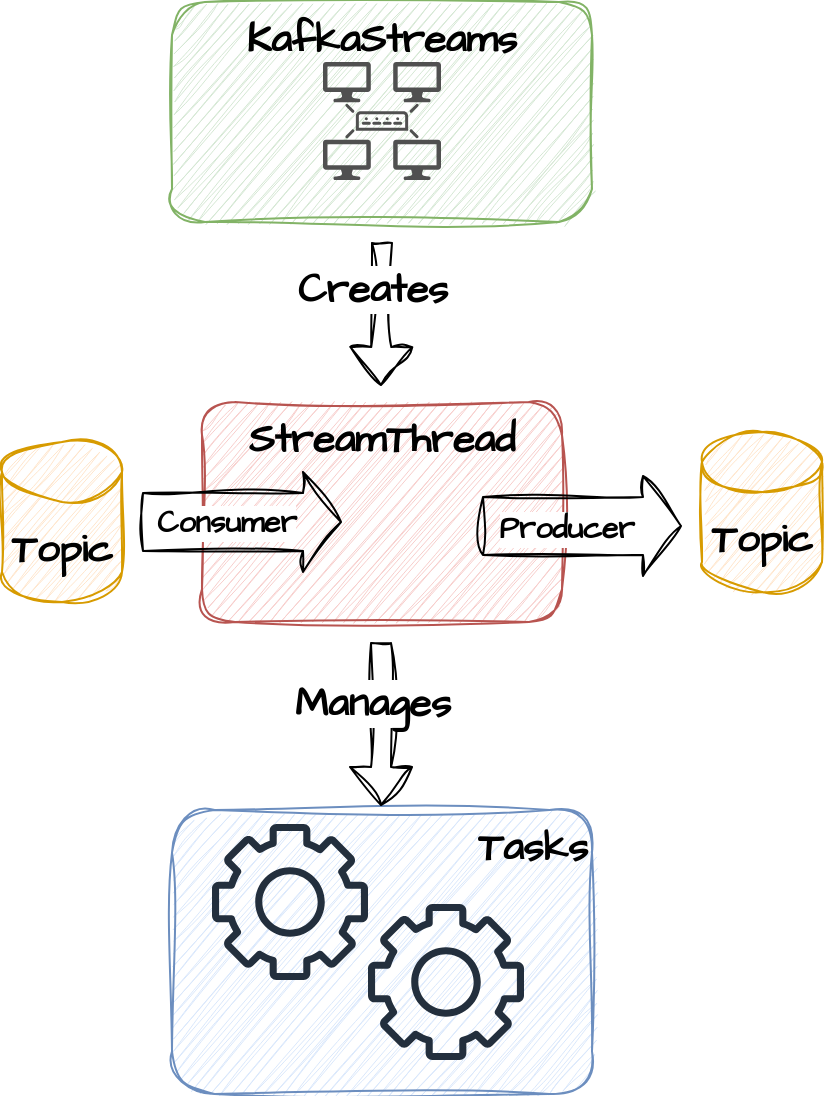 <mxfile version="22.0.0" type="device">
  <diagram name="Page-1" id="b9NOxdakHKsppAPiE1f3">
    <mxGraphModel dx="1036" dy="605" grid="1" gridSize="10" guides="1" tooltips="1" connect="1" arrows="1" fold="1" page="1" pageScale="1" pageWidth="827" pageHeight="1169" math="0" shadow="0">
      <root>
        <mxCell id="0" />
        <mxCell id="1" parent="0" />
        <mxCell id="u__hq0d7z-gT5-QNIjP9-28" value="&lt;b&gt;Tasks&lt;/b&gt;" style="rounded=1;whiteSpace=wrap;html=1;sketch=1;hachureGap=4;jiggle=2;curveFitting=1;fontFamily=Architects Daughter;fontSource=https%3A%2F%2Ffonts.googleapis.com%2Fcss%3Ffamily%3DArchitects%2BDaughter;fontSize=20;verticalAlign=top;align=right;fillColor=#dae8fc;strokeColor=#6c8ebf;" vertex="1" parent="1">
          <mxGeometry x="355" y="514" width="210" height="142" as="geometry" />
        </mxCell>
        <mxCell id="u__hq0d7z-gT5-QNIjP9-1" value="StreamThread" style="rounded=1;whiteSpace=wrap;html=1;sketch=1;hachureGap=4;jiggle=2;curveFitting=1;fontFamily=Architects Daughter;fontSource=https%3A%2F%2Ffonts.googleapis.com%2Fcss%3Ffamily%3DArchitects%2BDaughter;fontSize=20;fontStyle=1;verticalAlign=top;fillColor=#f8cecc;strokeColor=#b85450;" vertex="1" parent="1">
          <mxGeometry x="370" y="310" width="180" height="110" as="geometry" />
        </mxCell>
        <mxCell id="u__hq0d7z-gT5-QNIjP9-2" value="KafkaStreams" style="rounded=1;whiteSpace=wrap;html=1;sketch=1;hachureGap=4;jiggle=2;curveFitting=1;fontFamily=Architects Daughter;fontSource=https%3A%2F%2Ffonts.googleapis.com%2Fcss%3Ffamily%3DArchitects%2BDaughter;fontSize=20;fontStyle=1;verticalAlign=top;fillColor=#d5e8d4;strokeColor=#82b366;" vertex="1" parent="1">
          <mxGeometry x="355" y="110" width="210" height="110" as="geometry" />
        </mxCell>
        <mxCell id="u__hq0d7z-gT5-QNIjP9-7" value="Topic" style="shape=cylinder3;whiteSpace=wrap;html=1;boundedLbl=1;backgroundOutline=1;size=15;sketch=1;hachureGap=4;jiggle=2;curveFitting=1;fontFamily=Architects Daughter;fontSource=https%3A%2F%2Ffonts.googleapis.com%2Fcss%3Ffamily%3DArchitects%2BDaughter;fontSize=20;fontStyle=1;fillColor=#ffe6cc;strokeColor=#d79b00;" vertex="1" parent="1">
          <mxGeometry x="270" y="330" width="60" height="80" as="geometry" />
        </mxCell>
        <mxCell id="u__hq0d7z-gT5-QNIjP9-8" value="Topic" style="shape=cylinder3;whiteSpace=wrap;html=1;boundedLbl=1;backgroundOutline=1;size=15;sketch=1;hachureGap=4;jiggle=2;curveFitting=1;fontFamily=Architects Daughter;fontSource=https%3A%2F%2Ffonts.googleapis.com%2Fcss%3Ffamily%3DArchitects%2BDaughter;fontSize=20;fontStyle=1;fillColor=#ffe6cc;strokeColor=#d79b00;" vertex="1" parent="1">
          <mxGeometry x="620" y="325" width="60" height="80" as="geometry" />
        </mxCell>
        <mxCell id="u__hq0d7z-gT5-QNIjP9-13" value="" style="shape=flexArrow;endArrow=classic;html=1;rounded=0;sketch=1;hachureGap=4;jiggle=2;curveFitting=1;fontFamily=Architects Daughter;fontSource=https%3A%2F%2Ffonts.googleapis.com%2Fcss%3Ffamily%3DArchitects%2BDaughter;fontSize=16;width=29;" edge="1" parent="1">
          <mxGeometry width="50" height="50" relative="1" as="geometry">
            <mxPoint x="340" y="370" as="sourcePoint" />
            <mxPoint x="440" y="370" as="targetPoint" />
          </mxGeometry>
        </mxCell>
        <mxCell id="u__hq0d7z-gT5-QNIjP9-15" value="Consumer" style="edgeLabel;html=1;align=center;verticalAlign=middle;resizable=0;points=[];fontSize=15;fontFamily=Architects Daughter;fontStyle=1" vertex="1" connectable="0" parent="u__hq0d7z-gT5-QNIjP9-13">
          <mxGeometry x="-0.16" relative="1" as="geometry">
            <mxPoint as="offset" />
          </mxGeometry>
        </mxCell>
        <mxCell id="u__hq0d7z-gT5-QNIjP9-17" value="" style="shape=flexArrow;endArrow=classic;html=1;rounded=0;sketch=1;hachureGap=4;jiggle=2;curveFitting=1;fontFamily=Architects Daughter;fontSource=https%3A%2F%2Ffonts.googleapis.com%2Fcss%3Ffamily%3DArchitects%2BDaughter;fontSize=16;width=29;" edge="1" parent="1">
          <mxGeometry width="50" height="50" relative="1" as="geometry">
            <mxPoint x="510" y="372" as="sourcePoint" />
            <mxPoint x="610" y="372" as="targetPoint" />
          </mxGeometry>
        </mxCell>
        <mxCell id="u__hq0d7z-gT5-QNIjP9-18" value="Producer" style="edgeLabel;html=1;align=center;verticalAlign=middle;resizable=0;points=[];fontSize=15;fontFamily=Architects Daughter;fontStyle=1" vertex="1" connectable="0" parent="u__hq0d7z-gT5-QNIjP9-17">
          <mxGeometry x="-0.16" relative="1" as="geometry">
            <mxPoint y="1" as="offset" />
          </mxGeometry>
        </mxCell>
        <mxCell id="u__hq0d7z-gT5-QNIjP9-22" value="" style="sketch=0;pointerEvents=1;shadow=0;dashed=0;html=1;strokeColor=none;fillColor=#505050;labelPosition=center;verticalLabelPosition=bottom;verticalAlign=top;outlineConnect=0;align=center;shape=mxgraph.office.servers.topology_builder;hachureGap=4;jiggle=2;curveFitting=1;fontFamily=Architects Daughter;fontSource=https%3A%2F%2Ffonts.googleapis.com%2Fcss%3Ffamily%3DArchitects%2BDaughter;fontSize=20;" vertex="1" parent="1">
          <mxGeometry x="430.5" y="140" width="59" height="59" as="geometry" />
        </mxCell>
        <mxCell id="u__hq0d7z-gT5-QNIjP9-23" value="" style="shape=flexArrow;endArrow=classic;html=1;rounded=0;sketch=1;hachureGap=4;jiggle=2;curveFitting=1;fontFamily=Architects Daughter;fontSource=https%3A%2F%2Ffonts.googleapis.com%2Fcss%3Ffamily%3DArchitects%2BDaughter;fontSize=16;" edge="1" parent="1">
          <mxGeometry width="50" height="50" relative="1" as="geometry">
            <mxPoint x="460" y="230" as="sourcePoint" />
            <mxPoint x="459.5" y="302" as="targetPoint" />
          </mxGeometry>
        </mxCell>
        <mxCell id="u__hq0d7z-gT5-QNIjP9-24" value="Creates" style="edgeLabel;html=1;align=center;verticalAlign=middle;resizable=0;points=[];fontSize=20;fontFamily=Architects Daughter;fontStyle=1" vertex="1" connectable="0" parent="u__hq0d7z-gT5-QNIjP9-23">
          <mxGeometry x="0.334" y="-5" relative="1" as="geometry">
            <mxPoint y="-25" as="offset" />
          </mxGeometry>
        </mxCell>
        <mxCell id="u__hq0d7z-gT5-QNIjP9-26" value="" style="sketch=0;outlineConnect=0;fontColor=#232F3E;gradientColor=none;fillColor=#232F3D;strokeColor=none;dashed=0;verticalLabelPosition=bottom;verticalAlign=top;align=center;html=1;fontSize=12;fontStyle=0;aspect=fixed;pointerEvents=1;shape=mxgraph.aws4.gear;hachureGap=4;jiggle=2;curveFitting=1;fontFamily=Architects Daughter;fontSource=https%3A%2F%2Ffonts.googleapis.com%2Fcss%3Ffamily%3DArchitects%2BDaughter;" vertex="1" parent="1">
          <mxGeometry x="375" y="521" width="78" height="78" as="geometry" />
        </mxCell>
        <mxCell id="u__hq0d7z-gT5-QNIjP9-27" value="" style="sketch=0;outlineConnect=0;fontColor=#232F3E;gradientColor=none;fillColor=#232F3D;strokeColor=none;dashed=0;verticalLabelPosition=bottom;verticalAlign=top;align=center;html=1;fontSize=12;fontStyle=0;aspect=fixed;pointerEvents=1;shape=mxgraph.aws4.gear;hachureGap=4;jiggle=2;curveFitting=1;fontFamily=Architects Daughter;fontSource=https%3A%2F%2Ffonts.googleapis.com%2Fcss%3Ffamily%3DArchitects%2BDaughter;" vertex="1" parent="1">
          <mxGeometry x="453" y="561" width="78" height="78" as="geometry" />
        </mxCell>
        <mxCell id="u__hq0d7z-gT5-QNIjP9-29" value="" style="shape=flexArrow;endArrow=classic;html=1;rounded=0;sketch=1;hachureGap=4;jiggle=2;curveFitting=1;fontFamily=Architects Daughter;fontSource=https%3A%2F%2Ffonts.googleapis.com%2Fcss%3Ffamily%3DArchitects%2BDaughter;fontSize=16;" edge="1" parent="1">
          <mxGeometry width="50" height="50" relative="1" as="geometry">
            <mxPoint x="459.5" y="430" as="sourcePoint" />
            <mxPoint x="459.5" y="512" as="targetPoint" />
          </mxGeometry>
        </mxCell>
        <mxCell id="u__hq0d7z-gT5-QNIjP9-30" value="Manages" style="edgeLabel;html=1;align=center;verticalAlign=middle;resizable=0;points=[];fontSize=20;fontFamily=Architects Daughter;fontStyle=1" vertex="1" connectable="0" parent="u__hq0d7z-gT5-QNIjP9-29">
          <mxGeometry x="0.334" y="-5" relative="1" as="geometry">
            <mxPoint y="-25" as="offset" />
          </mxGeometry>
        </mxCell>
      </root>
    </mxGraphModel>
  </diagram>
</mxfile>
